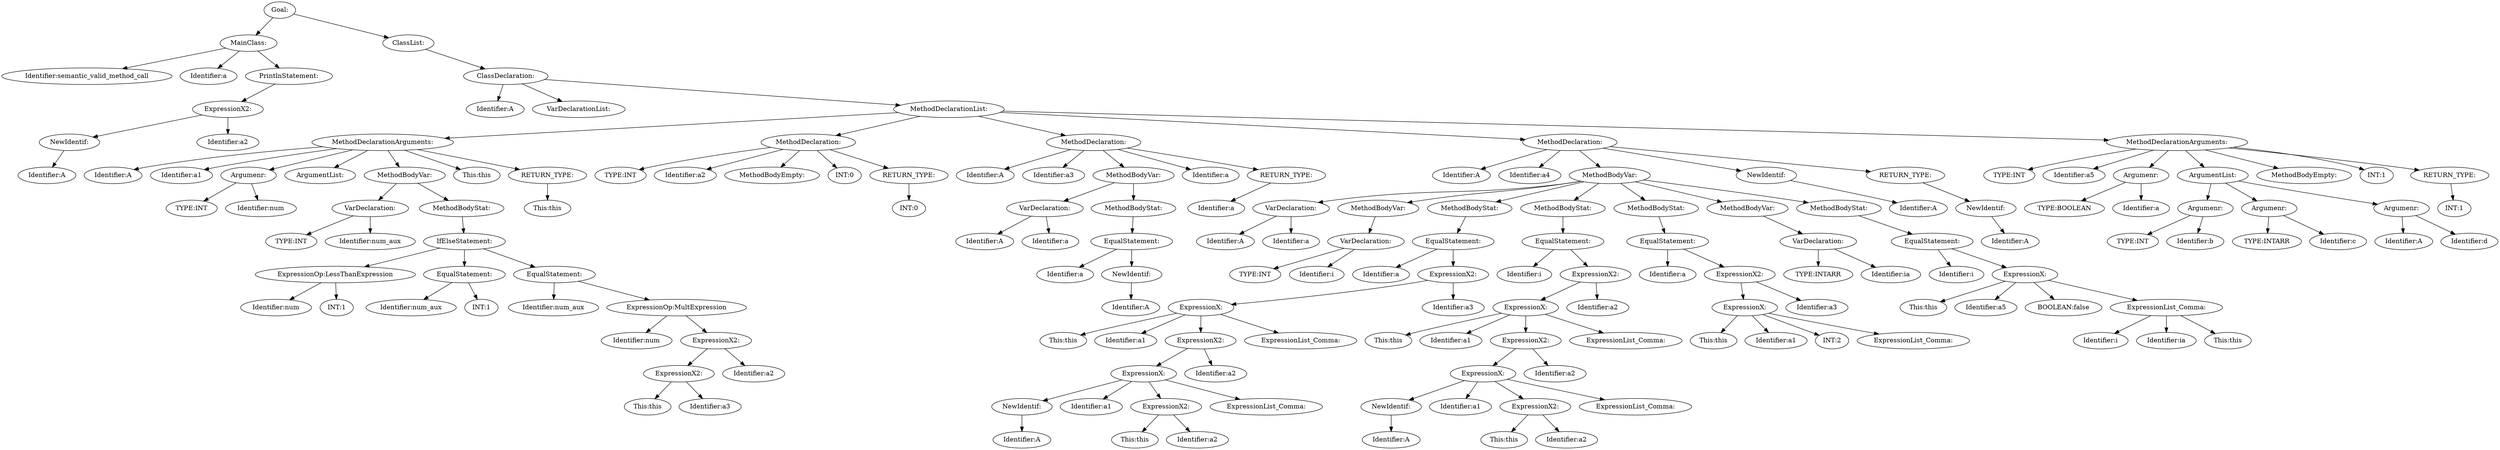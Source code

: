 digraph {
n0 [label="Goal:"];
n1 [label="MainClass:"];
n2 [label="Identifier:semantic_valid_method_call"];
n1 -> n2
n3 [label="Identifier:a"];
n1 -> n3
n4 [label="PrintlnStatement:"];
n5 [label="ExpressionX2:"];
n6 [label="NewIdentif:"];
n7 [label="Identifier:A"];
n6 -> n7
n5 -> n6
n8 [label="Identifier:a2"];
n5 -> n8
n4 -> n5
n1 -> n4
n0 -> n1
n9 [label="ClassList:"];
n10 [label="ClassDeclaration:"];
n11 [label="Identifier:A"];
n10 -> n11
n12 [label="VarDeclarationList:"];
n10 -> n12
n13 [label="MethodDeclarationList:"];
n14 [label="MethodDeclarationArguments:"];
n15 [label="Identifier:A"];
n14 -> n15
n16 [label="Identifier:a1"];
n14 -> n16
n17 [label="Argumenr:"];
n18 [label="TYPE:INT"];
n17 -> n18
n19 [label="Identifier:num"];
n17 -> n19
n14 -> n17
n20 [label="ArgumentList:"];
n14 -> n20
n21 [label="MethodBodyVar:"];
n22 [label="VarDeclaration:"];
n23 [label="TYPE:INT"];
n22 -> n23
n24 [label="Identifier:num_aux"];
n22 -> n24
n21 -> n22
n25 [label="MethodBodyStat:"];
n26 [label="IfElseStatement:"];
n27 [label="ExpressionOp:LessThanExpression"];
n28 [label="Identifier:num"];
n27 -> n28
n29 [label="INT:1"];
n27 -> n29
n26 -> n27
n30 [label="EqualStatement:"];
n31 [label="Identifier:num_aux"];
n30 -> n31
n32 [label="INT:1"];
n30 -> n32
n26 -> n30
n33 [label="EqualStatement:"];
n34 [label="Identifier:num_aux"];
n33 -> n34
n35 [label="ExpressionOp:MultExpression"];
n36 [label="Identifier:num"];
n35 -> n36
n37 [label="ExpressionX2:"];
n38 [label="ExpressionX2:"];
n39 [label="This:this"];
n38 -> n39
n40 [label="Identifier:a3"];
n38 -> n40
n37 -> n38
n41 [label="Identifier:a2"];
n37 -> n41
n35 -> n37
n33 -> n35
n26 -> n33
n25 -> n26
n21 -> n25
n14 -> n21
n42 [label="This:this"];
n14 -> n42
n43 [label="RETURN_TYPE:"];
n44 [label="This:this"];
n43 -> n44
n14 -> n43
n13 -> n14
n45 [label="MethodDeclaration:"];
n46 [label="TYPE:INT"];
n45 -> n46
n47 [label="Identifier:a2"];
n45 -> n47
n48 [label="MethodBodyEmpty:"];
n45 -> n48
n49 [label="INT:0"];
n45 -> n49
n50 [label="RETURN_TYPE:"];
n51 [label="INT:0"];
n50 -> n51
n45 -> n50
n13 -> n45
n52 [label="MethodDeclaration:"];
n53 [label="Identifier:A"];
n52 -> n53
n54 [label="Identifier:a3"];
n52 -> n54
n55 [label="MethodBodyVar:"];
n56 [label="VarDeclaration:"];
n57 [label="Identifier:A"];
n56 -> n57
n58 [label="Identifier:a"];
n56 -> n58
n55 -> n56
n59 [label="MethodBodyStat:"];
n60 [label="EqualStatement:"];
n61 [label="Identifier:a"];
n60 -> n61
n62 [label="NewIdentif:"];
n63 [label="Identifier:A"];
n62 -> n63
n60 -> n62
n59 -> n60
n55 -> n59
n52 -> n55
n64 [label="Identifier:a"];
n52 -> n64
n65 [label="RETURN_TYPE:"];
n66 [label="Identifier:a"];
n65 -> n66
n52 -> n65
n13 -> n52
n67 [label="MethodDeclaration:"];
n68 [label="Identifier:A"];
n67 -> n68
n69 [label="Identifier:a4"];
n67 -> n69
n70 [label="MethodBodyVar:"];
n71 [label="VarDeclaration:"];
n72 [label="Identifier:A"];
n71 -> n72
n73 [label="Identifier:a"];
n71 -> n73
n70 -> n71
n74 [label="MethodBodyVar:"];
n75 [label="VarDeclaration:"];
n76 [label="TYPE:INT"];
n75 -> n76
n77 [label="Identifier:i"];
n75 -> n77
n74 -> n75
n70 -> n74
n78 [label="MethodBodyStat:"];
n79 [label="EqualStatement:"];
n80 [label="Identifier:a"];
n79 -> n80
n81 [label="ExpressionX2:"];
n82 [label="ExpressionX:"];
n83 [label="This:this"];
n82 -> n83
n84 [label="Identifier:a1"];
n82 -> n84
n85 [label="ExpressionX2:"];
n86 [label="ExpressionX:"];
n87 [label="NewIdentif:"];
n88 [label="Identifier:A"];
n87 -> n88
n86 -> n87
n89 [label="Identifier:a1"];
n86 -> n89
n90 [label="ExpressionX2:"];
n91 [label="This:this"];
n90 -> n91
n92 [label="Identifier:a2"];
n90 -> n92
n86 -> n90
n93 [label="ExpressionList_Comma:"];
n86 -> n93
n85 -> n86
n94 [label="Identifier:a2"];
n85 -> n94
n82 -> n85
n95 [label="ExpressionList_Comma:"];
n82 -> n95
n81 -> n82
n96 [label="Identifier:a3"];
n81 -> n96
n79 -> n81
n78 -> n79
n70 -> n78
n97 [label="MethodBodyStat:"];
n98 [label="EqualStatement:"];
n99 [label="Identifier:i"];
n98 -> n99
n100 [label="ExpressionX2:"];
n101 [label="ExpressionX:"];
n102 [label="This:this"];
n101 -> n102
n103 [label="Identifier:a1"];
n101 -> n103
n104 [label="ExpressionX2:"];
n105 [label="ExpressionX:"];
n106 [label="NewIdentif:"];
n107 [label="Identifier:A"];
n106 -> n107
n105 -> n106
n108 [label="Identifier:a1"];
n105 -> n108
n109 [label="ExpressionX2:"];
n110 [label="This:this"];
n109 -> n110
n111 [label="Identifier:a2"];
n109 -> n111
n105 -> n109
n112 [label="ExpressionList_Comma:"];
n105 -> n112
n104 -> n105
n113 [label="Identifier:a2"];
n104 -> n113
n101 -> n104
n114 [label="ExpressionList_Comma:"];
n101 -> n114
n100 -> n101
n115 [label="Identifier:a2"];
n100 -> n115
n98 -> n100
n97 -> n98
n70 -> n97
n116 [label="MethodBodyStat:"];
n117 [label="EqualStatement:"];
n118 [label="Identifier:a"];
n117 -> n118
n119 [label="ExpressionX2:"];
n120 [label="ExpressionX:"];
n121 [label="This:this"];
n120 -> n121
n122 [label="Identifier:a1"];
n120 -> n122
n123 [label="INT:2"];
n120 -> n123
n124 [label="ExpressionList_Comma:"];
n120 -> n124
n119 -> n120
n125 [label="Identifier:a3"];
n119 -> n125
n117 -> n119
n116 -> n117
n70 -> n116
n126 [label="MethodBodyVar:"];
n127 [label="VarDeclaration:"];
n128 [label="TYPE:INTARR"];
n127 -> n128
n129 [label="Identifier:ia"];
n127 -> n129
n126 -> n127
n70 -> n126
n130 [label="MethodBodyStat:"];
n131 [label="EqualStatement:"];
n132 [label="Identifier:i"];
n131 -> n132
n133 [label="ExpressionX:"];
n134 [label="This:this"];
n133 -> n134
n135 [label="Identifier:a5"];
n133 -> n135
n136 [label="BOOLEAN:false"];
n133 -> n136
n137 [label="ExpressionList_Comma:"];
n138 [label="Identifier:i"];
n137 -> n138
n139 [label="Identifier:ia"];
n137 -> n139
n140 [label="This:this"];
n137 -> n140
n133 -> n137
n131 -> n133
n130 -> n131
n70 -> n130
n67 -> n70
n141 [label="NewIdentif:"];
n142 [label="Identifier:A"];
n141 -> n142
n67 -> n141
n143 [label="RETURN_TYPE:"];
n144 [label="NewIdentif:"];
n145 [label="Identifier:A"];
n144 -> n145
n143 -> n144
n67 -> n143
n13 -> n67
n146 [label="MethodDeclarationArguments:"];
n147 [label="TYPE:INT"];
n146 -> n147
n148 [label="Identifier:a5"];
n146 -> n148
n149 [label="Argumenr:"];
n150 [label="TYPE:BOOLEAN"];
n149 -> n150
n151 [label="Identifier:a"];
n149 -> n151
n146 -> n149
n152 [label="ArgumentList:"];
n153 [label="Argumenr:"];
n154 [label="TYPE:INT"];
n153 -> n154
n155 [label="Identifier:b"];
n153 -> n155
n152 -> n153
n156 [label="Argumenr:"];
n157 [label="TYPE:INTARR"];
n156 -> n157
n158 [label="Identifier:c"];
n156 -> n158
n152 -> n156
n159 [label="Argumenr:"];
n160 [label="Identifier:A"];
n159 -> n160
n161 [label="Identifier:d"];
n159 -> n161
n152 -> n159
n146 -> n152
n162 [label="MethodBodyEmpty:"];
n146 -> n162
n163 [label="INT:1"];
n146 -> n163
n164 [label="RETURN_TYPE:"];
n165 [label="INT:1"];
n164 -> n165
n146 -> n164
n13 -> n146
n10 -> n13
n9 -> n10
n0 -> n9
}
